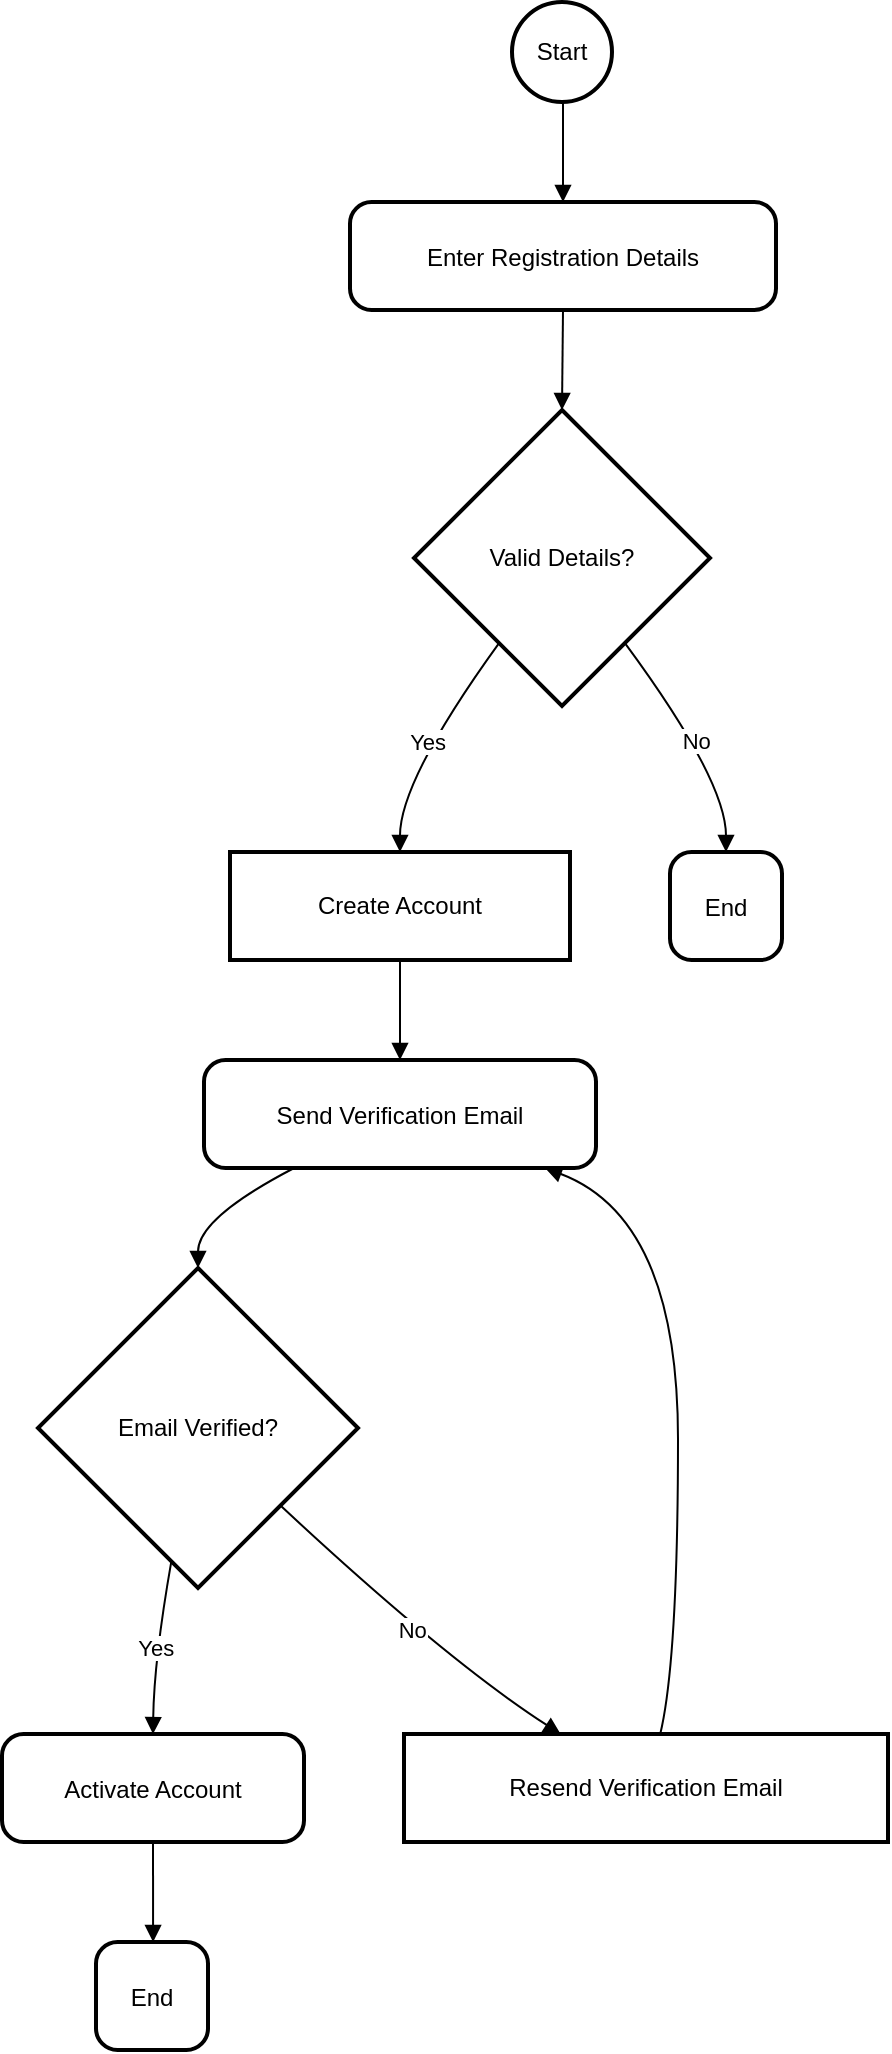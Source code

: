 <mxfile version="26.1.3">
  <diagram name="Trang-1" id="sJA26GE7hsdjk3RLuvqx">
    <mxGraphModel>
      <root>
        <mxCell id="0" />
        <mxCell id="1" parent="0" />
        <mxCell id="2" value="Start" style="ellipse;aspect=fixed;strokeWidth=2;whiteSpace=wrap;" vertex="1" parent="1">
          <mxGeometry x="263" y="8" width="50" height="50" as="geometry" />
        </mxCell>
        <mxCell id="3" value="Enter Registration Details" style="rounded=1;arcSize=20;strokeWidth=2" vertex="1" parent="1">
          <mxGeometry x="182" y="108" width="213" height="54" as="geometry" />
        </mxCell>
        <mxCell id="4" value="Valid Details?" style="rhombus;strokeWidth=2;whiteSpace=wrap;" vertex="1" parent="1">
          <mxGeometry x="214" y="212" width="148" height="148" as="geometry" />
        </mxCell>
        <mxCell id="5" value="Create Account" style="whiteSpace=wrap;strokeWidth=2;" vertex="1" parent="1">
          <mxGeometry x="122" y="433" width="170" height="54" as="geometry" />
        </mxCell>
        <mxCell id="6" value="Send Verification Email" style="rounded=1;arcSize=20;strokeWidth=2" vertex="1" parent="1">
          <mxGeometry x="109" y="537" width="196" height="54" as="geometry" />
        </mxCell>
        <mxCell id="7" value="Email Verified?" style="rhombus;strokeWidth=2;whiteSpace=wrap;" vertex="1" parent="1">
          <mxGeometry x="26" y="641" width="160" height="160" as="geometry" />
        </mxCell>
        <mxCell id="8" value="Activate Account" style="rounded=1;arcSize=20;strokeWidth=2" vertex="1" parent="1">
          <mxGeometry x="8" y="874" width="151" height="54" as="geometry" />
        </mxCell>
        <mxCell id="9" value="End" style="rounded=1;arcSize=20;strokeWidth=2" vertex="1" parent="1">
          <mxGeometry x="55" y="978" width="56" height="54" as="geometry" />
        </mxCell>
        <mxCell id="10" value="Resend Verification Email" style="whiteSpace=wrap;strokeWidth=2;" vertex="1" parent="1">
          <mxGeometry x="209" y="874" width="242" height="54" as="geometry" />
        </mxCell>
        <mxCell id="11" value="End" style="rounded=1;arcSize=20;strokeWidth=2" vertex="1" parent="1">
          <mxGeometry x="342" y="433" width="56" height="54" as="geometry" />
        </mxCell>
        <mxCell id="12" value="" style="curved=1;startArrow=none;endArrow=block;exitX=0.51;exitY=1;entryX=0.5;entryY=0;" edge="1" parent="1" source="2" target="3">
          <mxGeometry relative="1" as="geometry">
            <Array as="points" />
          </mxGeometry>
        </mxCell>
        <mxCell id="13" value="" style="curved=1;startArrow=none;endArrow=block;exitX=0.5;exitY=1;entryX=0.5;entryY=0;" edge="1" parent="1" source="3" target="4">
          <mxGeometry relative="1" as="geometry">
            <Array as="points" />
          </mxGeometry>
        </mxCell>
        <mxCell id="14" value="Yes" style="curved=1;startArrow=none;endArrow=block;exitX=0.13;exitY=1;entryX=0.5;entryY=0;" edge="1" parent="1" source="4" target="5">
          <mxGeometry relative="1" as="geometry">
            <Array as="points">
              <mxPoint x="207" y="397" />
            </Array>
          </mxGeometry>
        </mxCell>
        <mxCell id="15" value="" style="curved=1;startArrow=none;endArrow=block;exitX=0.5;exitY=1;entryX=0.5;entryY=0;" edge="1" parent="1" source="5" target="6">
          <mxGeometry relative="1" as="geometry">
            <Array as="points" />
          </mxGeometry>
        </mxCell>
        <mxCell id="16" value="" style="curved=1;startArrow=none;endArrow=block;exitX=0.23;exitY=1;entryX=0.5;entryY=0;" edge="1" parent="1" source="6" target="7">
          <mxGeometry relative="1" as="geometry">
            <Array as="points">
              <mxPoint x="106" y="616" />
            </Array>
          </mxGeometry>
        </mxCell>
        <mxCell id="17" value="Yes" style="curved=1;startArrow=none;endArrow=block;exitX=0.4;exitY=1;entryX=0.5;entryY=-0.01;" edge="1" parent="1" source="7" target="8">
          <mxGeometry relative="1" as="geometry">
            <Array as="points">
              <mxPoint x="84" y="837" />
            </Array>
          </mxGeometry>
        </mxCell>
        <mxCell id="18" value="" style="curved=1;startArrow=none;endArrow=block;exitX=0.5;exitY=0.99;entryX=0.51;entryY=-0.01;" edge="1" parent="1" source="8" target="9">
          <mxGeometry relative="1" as="geometry">
            <Array as="points" />
          </mxGeometry>
        </mxCell>
        <mxCell id="19" value="No" style="curved=1;startArrow=none;endArrow=block;exitX=1;exitY=0.97;entryX=0.32;entryY=-0.01;" edge="1" parent="1" source="7" target="10">
          <mxGeometry relative="1" as="geometry">
            <Array as="points">
              <mxPoint x="230" y="837" />
            </Array>
          </mxGeometry>
        </mxCell>
        <mxCell id="20" value="" style="curved=1;startArrow=none;endArrow=block;exitX=0.53;exitY=-0.01;entryX=0.87;entryY=1;" edge="1" parent="1" source="10" target="6">
          <mxGeometry relative="1" as="geometry">
            <Array as="points">
              <mxPoint x="346" y="837" />
              <mxPoint x="346" y="616" />
            </Array>
          </mxGeometry>
        </mxCell>
        <mxCell id="21" value="No" style="curved=1;startArrow=none;endArrow=block;exitX=0.87;exitY=1;entryX=0.5;entryY=0;" edge="1" parent="1" source="4" target="11">
          <mxGeometry relative="1" as="geometry">
            <Array as="points">
              <mxPoint x="370" y="397" />
            </Array>
          </mxGeometry>
        </mxCell>
      </root>
    </mxGraphModel>
  </diagram>
</mxfile>

